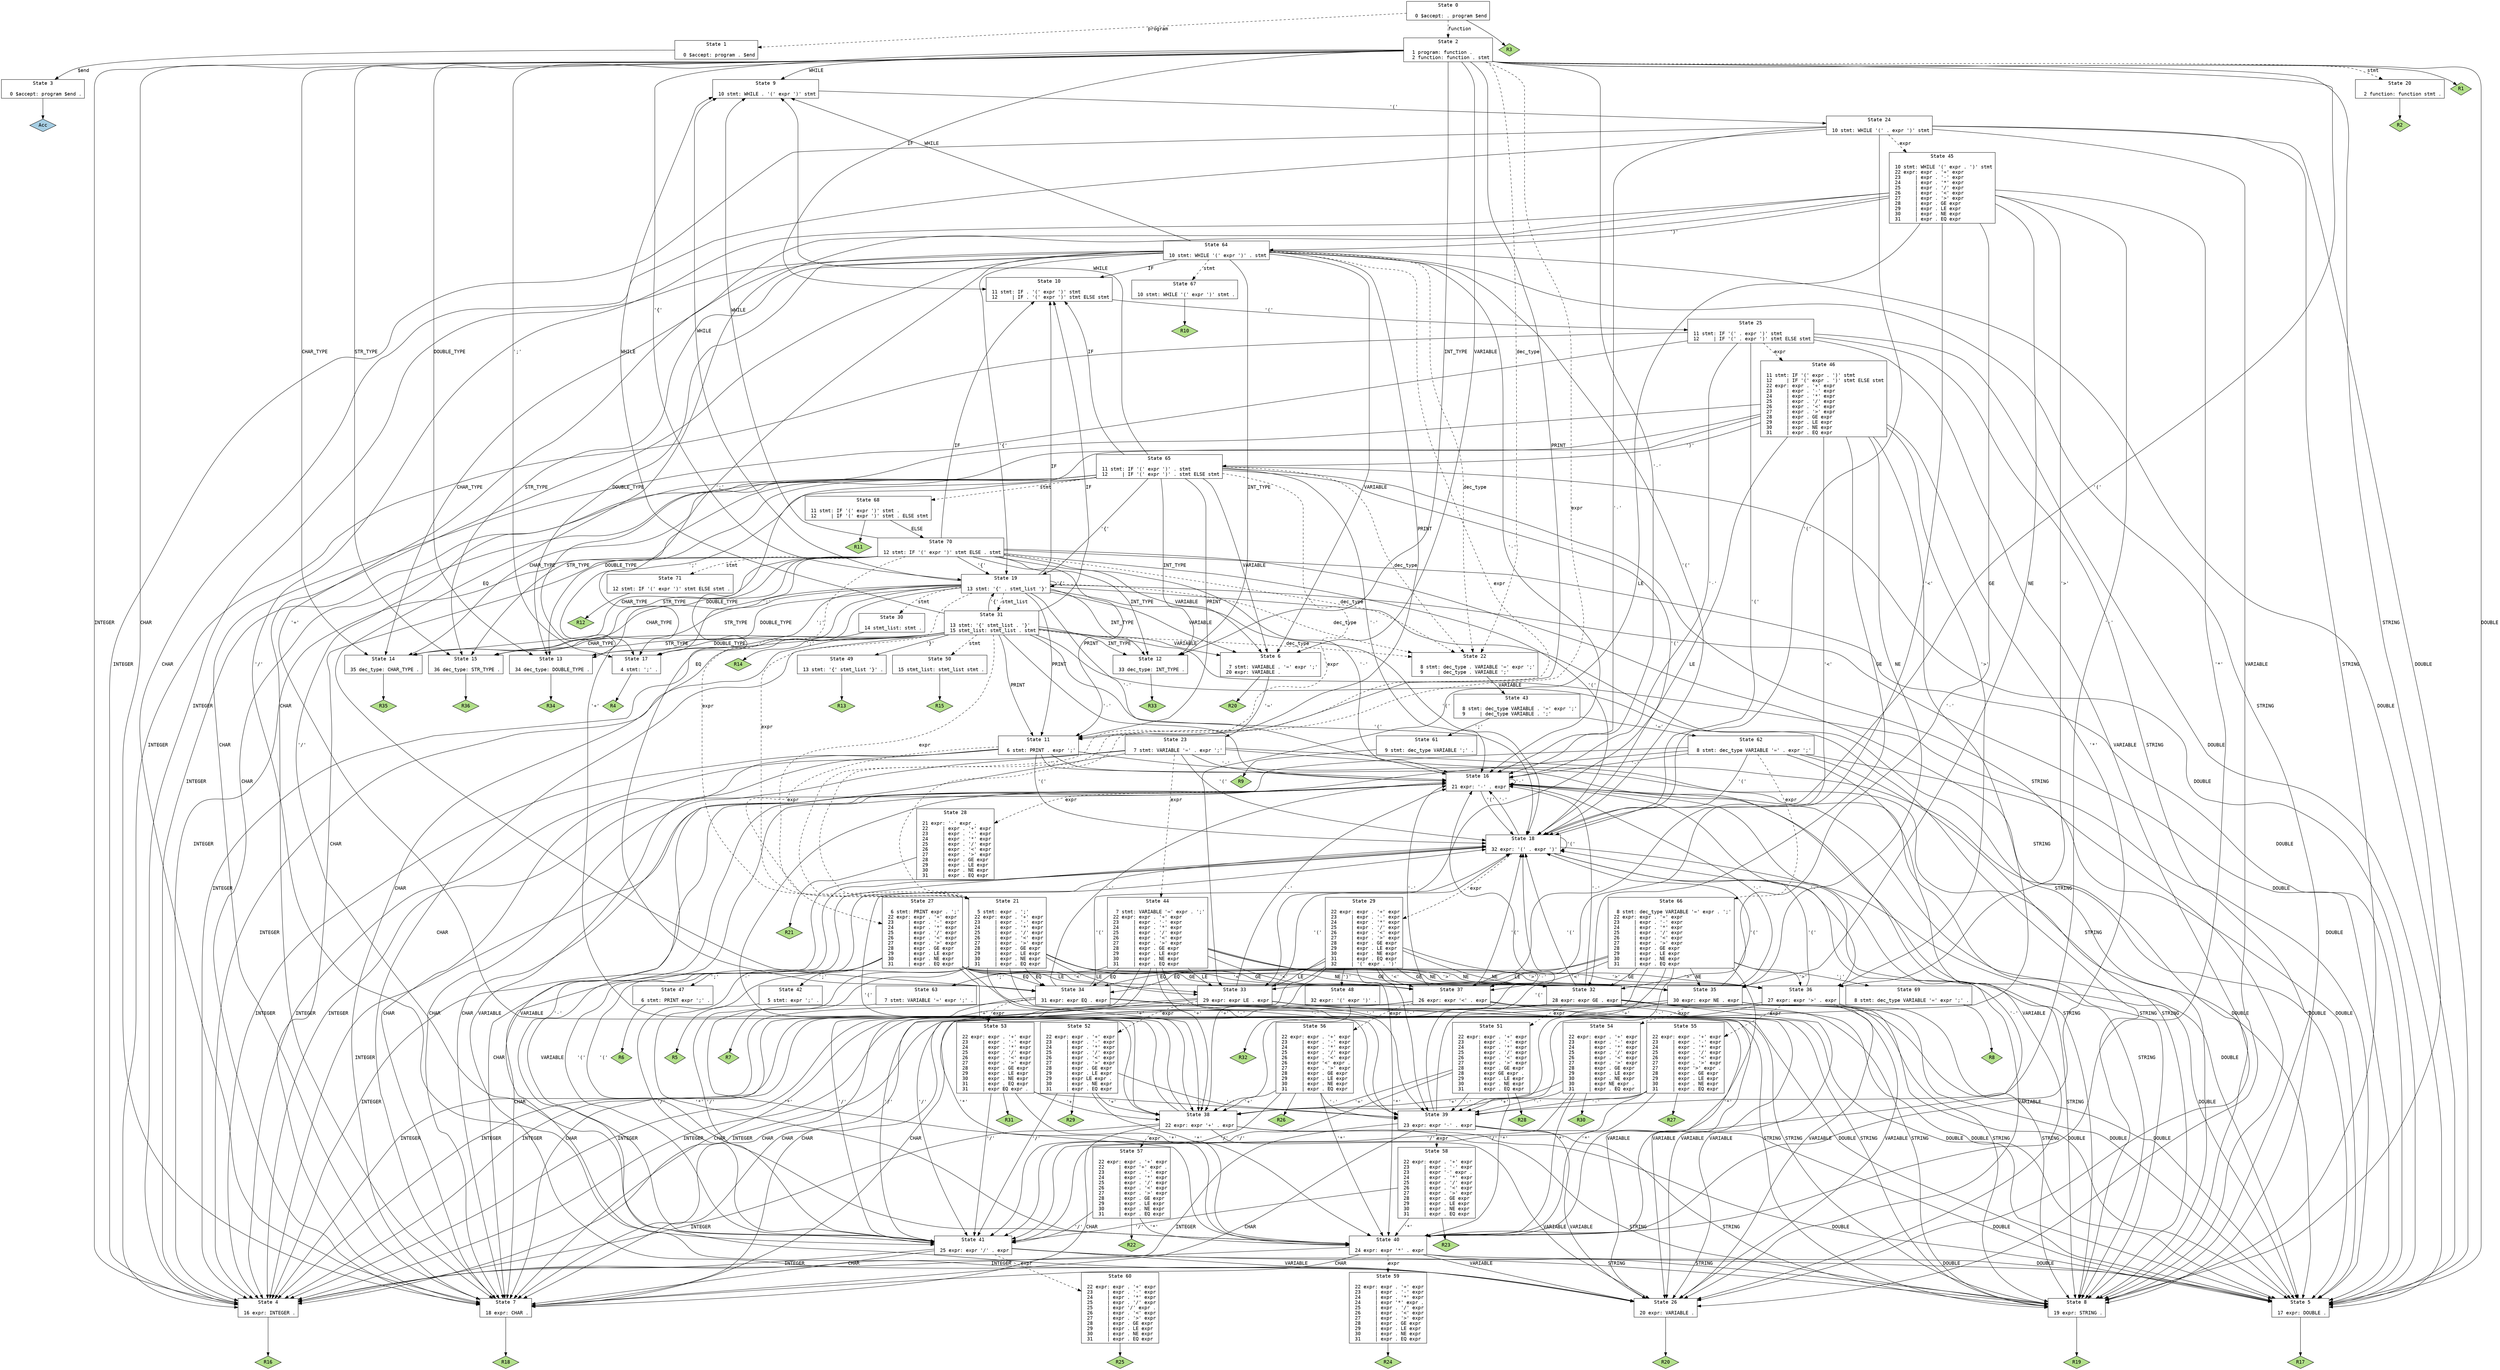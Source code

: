 // Generated by GNU Bison 3.0.4.
// Report bugs to <bug-bison@gnu.org>.
// Home page: <http://www.gnu.org/software/bison/>.

digraph "grammar.y"
{
  node [fontname = courier, shape = box, colorscheme = paired6]
  edge [fontname = courier]

  0 [label="State 0\n\l  0 $accept: . program $end\l"]
  0 -> 1 [style=dashed label="program"]
  0 -> 2 [style=dashed label="function"]
  0 -> "0R3" [style=solid]
 "0R3" [label="R3", fillcolor=3, shape=diamond, style=filled]
  1 [label="State 1\n\l  0 $accept: program . $end\l"]
  1 -> 3 [style=solid label="$end"]
  2 [label="State 2\n\l  1 program: function .\l  2 function: function . stmt\l"]
  2 -> 4 [style=solid label="INTEGER"]
  2 -> 5 [style=solid label="DOUBLE"]
  2 -> 6 [style=solid label="VARIABLE"]
  2 -> 7 [style=solid label="CHAR"]
  2 -> 8 [style=solid label="STRING"]
  2 -> 9 [style=solid label="WHILE"]
  2 -> 10 [style=solid label="IF"]
  2 -> 11 [style=solid label="PRINT"]
  2 -> 12 [style=solid label="INT_TYPE"]
  2 -> 13 [style=solid label="DOUBLE_TYPE"]
  2 -> 14 [style=solid label="CHAR_TYPE"]
  2 -> 15 [style=solid label="STR_TYPE"]
  2 -> 16 [style=solid label="'-'"]
  2 -> 17 [style=solid label="';'"]
  2 -> 18 [style=solid label="'('"]
  2 -> 19 [style=solid label="'{'"]
  2 -> 20 [style=dashed label="stmt"]
  2 -> 21 [style=dashed label="expr"]
  2 -> 22 [style=dashed label="dec_type"]
  2 -> "2R1" [style=solid]
 "2R1" [label="R1", fillcolor=3, shape=diamond, style=filled]
  3 [label="State 3\n\l  0 $accept: program $end .\l"]
  3 -> "3R0" [style=solid]
 "3R0" [label="Acc", fillcolor=1, shape=diamond, style=filled]
  4 [label="State 4\n\l 16 expr: INTEGER .\l"]
  4 -> "4R16" [style=solid]
 "4R16" [label="R16", fillcolor=3, shape=diamond, style=filled]
  5 [label="State 5\n\l 17 expr: DOUBLE .\l"]
  5 -> "5R17" [style=solid]
 "5R17" [label="R17", fillcolor=3, shape=diamond, style=filled]
  6 [label="State 6\n\l  7 stmt: VARIABLE . '=' expr ';'\l 20 expr: VARIABLE .\l"]
  6 -> 23 [style=solid label="'='"]
  6 -> "6R20" [style=solid]
 "6R20" [label="R20", fillcolor=3, shape=diamond, style=filled]
  7 [label="State 7\n\l 18 expr: CHAR .\l"]
  7 -> "7R18" [style=solid]
 "7R18" [label="R18", fillcolor=3, shape=diamond, style=filled]
  8 [label="State 8\n\l 19 expr: STRING .\l"]
  8 -> "8R19" [style=solid]
 "8R19" [label="R19", fillcolor=3, shape=diamond, style=filled]
  9 [label="State 9\n\l 10 stmt: WHILE . '(' expr ')' stmt\l"]
  9 -> 24 [style=solid label="'('"]
  10 [label="State 10\n\l 11 stmt: IF . '(' expr ')' stmt\l 12     | IF . '(' expr ')' stmt ELSE stmt\l"]
  10 -> 25 [style=solid label="'('"]
  11 [label="State 11\n\l  6 stmt: PRINT . expr ';'\l"]
  11 -> 4 [style=solid label="INTEGER"]
  11 -> 5 [style=solid label="DOUBLE"]
  11 -> 26 [style=solid label="VARIABLE"]
  11 -> 7 [style=solid label="CHAR"]
  11 -> 8 [style=solid label="STRING"]
  11 -> 16 [style=solid label="'-'"]
  11 -> 18 [style=solid label="'('"]
  11 -> 27 [style=dashed label="expr"]
  12 [label="State 12\n\l 33 dec_type: INT_TYPE .\l"]
  12 -> "12R33" [style=solid]
 "12R33" [label="R33", fillcolor=3, shape=diamond, style=filled]
  13 [label="State 13\n\l 34 dec_type: DOUBLE_TYPE .\l"]
  13 -> "13R34" [style=solid]
 "13R34" [label="R34", fillcolor=3, shape=diamond, style=filled]
  14 [label="State 14\n\l 35 dec_type: CHAR_TYPE .\l"]
  14 -> "14R35" [style=solid]
 "14R35" [label="R35", fillcolor=3, shape=diamond, style=filled]
  15 [label="State 15\n\l 36 dec_type: STR_TYPE .\l"]
  15 -> "15R36" [style=solid]
 "15R36" [label="R36", fillcolor=3, shape=diamond, style=filled]
  16 [label="State 16\n\l 21 expr: '-' . expr\l"]
  16 -> 4 [style=solid label="INTEGER"]
  16 -> 5 [style=solid label="DOUBLE"]
  16 -> 26 [style=solid label="VARIABLE"]
  16 -> 7 [style=solid label="CHAR"]
  16 -> 8 [style=solid label="STRING"]
  16 -> 16 [style=solid label="'-'"]
  16 -> 18 [style=solid label="'('"]
  16 -> 28 [style=dashed label="expr"]
  17 [label="State 17\n\l  4 stmt: ';' .\l"]
  17 -> "17R4" [style=solid]
 "17R4" [label="R4", fillcolor=3, shape=diamond, style=filled]
  18 [label="State 18\n\l 32 expr: '(' . expr ')'\l"]
  18 -> 4 [style=solid label="INTEGER"]
  18 -> 5 [style=solid label="DOUBLE"]
  18 -> 26 [style=solid label="VARIABLE"]
  18 -> 7 [style=solid label="CHAR"]
  18 -> 8 [style=solid label="STRING"]
  18 -> 16 [style=solid label="'-'"]
  18 -> 18 [style=solid label="'('"]
  18 -> 29 [style=dashed label="expr"]
  19 [label="State 19\n\l 13 stmt: '{' . stmt_list '}'\l"]
  19 -> 4 [style=solid label="INTEGER"]
  19 -> 5 [style=solid label="DOUBLE"]
  19 -> 6 [style=solid label="VARIABLE"]
  19 -> 7 [style=solid label="CHAR"]
  19 -> 8 [style=solid label="STRING"]
  19 -> 9 [style=solid label="WHILE"]
  19 -> 10 [style=solid label="IF"]
  19 -> 11 [style=solid label="PRINT"]
  19 -> 12 [style=solid label="INT_TYPE"]
  19 -> 13 [style=solid label="DOUBLE_TYPE"]
  19 -> 14 [style=solid label="CHAR_TYPE"]
  19 -> 15 [style=solid label="STR_TYPE"]
  19 -> 16 [style=solid label="'-'"]
  19 -> 17 [style=solid label="';'"]
  19 -> 18 [style=solid label="'('"]
  19 -> 19 [style=solid label="'{'"]
  19 -> 30 [style=dashed label="stmt"]
  19 -> 31 [style=dashed label="stmt_list"]
  19 -> 21 [style=dashed label="expr"]
  19 -> 22 [style=dashed label="dec_type"]
  20 [label="State 20\n\l  2 function: function stmt .\l"]
  20 -> "20R2" [style=solid]
 "20R2" [label="R2", fillcolor=3, shape=diamond, style=filled]
  21 [label="State 21\n\l  5 stmt: expr . ';'\l 22 expr: expr . '+' expr\l 23     | expr . '-' expr\l 24     | expr . '*' expr\l 25     | expr . '/' expr\l 26     | expr . '<' expr\l 27     | expr . '>' expr\l 28     | expr . GE expr\l 29     | expr . LE expr\l 30     | expr . NE expr\l 31     | expr . EQ expr\l"]
  21 -> 32 [style=solid label="GE"]
  21 -> 33 [style=solid label="LE"]
  21 -> 34 [style=solid label="EQ"]
  21 -> 35 [style=solid label="NE"]
  21 -> 36 [style=solid label="'>'"]
  21 -> 37 [style=solid label="'<'"]
  21 -> 38 [style=solid label="'+'"]
  21 -> 39 [style=solid label="'-'"]
  21 -> 40 [style=solid label="'*'"]
  21 -> 41 [style=solid label="'/'"]
  21 -> 42 [style=solid label="';'"]
  22 [label="State 22\n\l  8 stmt: dec_type . VARIABLE '=' expr ';'\l  9     | dec_type . VARIABLE ';'\l"]
  22 -> 43 [style=solid label="VARIABLE"]
  23 [label="State 23\n\l  7 stmt: VARIABLE '=' . expr ';'\l"]
  23 -> 4 [style=solid label="INTEGER"]
  23 -> 5 [style=solid label="DOUBLE"]
  23 -> 26 [style=solid label="VARIABLE"]
  23 -> 7 [style=solid label="CHAR"]
  23 -> 8 [style=solid label="STRING"]
  23 -> 16 [style=solid label="'-'"]
  23 -> 18 [style=solid label="'('"]
  23 -> 44 [style=dashed label="expr"]
  24 [label="State 24\n\l 10 stmt: WHILE '(' . expr ')' stmt\l"]
  24 -> 4 [style=solid label="INTEGER"]
  24 -> 5 [style=solid label="DOUBLE"]
  24 -> 26 [style=solid label="VARIABLE"]
  24 -> 7 [style=solid label="CHAR"]
  24 -> 8 [style=solid label="STRING"]
  24 -> 16 [style=solid label="'-'"]
  24 -> 18 [style=solid label="'('"]
  24 -> 45 [style=dashed label="expr"]
  25 [label="State 25\n\l 11 stmt: IF '(' . expr ')' stmt\l 12     | IF '(' . expr ')' stmt ELSE stmt\l"]
  25 -> 4 [style=solid label="INTEGER"]
  25 -> 5 [style=solid label="DOUBLE"]
  25 -> 26 [style=solid label="VARIABLE"]
  25 -> 7 [style=solid label="CHAR"]
  25 -> 8 [style=solid label="STRING"]
  25 -> 16 [style=solid label="'-'"]
  25 -> 18 [style=solid label="'('"]
  25 -> 46 [style=dashed label="expr"]
  26 [label="State 26\n\l 20 expr: VARIABLE .\l"]
  26 -> "26R20" [style=solid]
 "26R20" [label="R20", fillcolor=3, shape=diamond, style=filled]
  27 [label="State 27\n\l  6 stmt: PRINT expr . ';'\l 22 expr: expr . '+' expr\l 23     | expr . '-' expr\l 24     | expr . '*' expr\l 25     | expr . '/' expr\l 26     | expr . '<' expr\l 27     | expr . '>' expr\l 28     | expr . GE expr\l 29     | expr . LE expr\l 30     | expr . NE expr\l 31     | expr . EQ expr\l"]
  27 -> 32 [style=solid label="GE"]
  27 -> 33 [style=solid label="LE"]
  27 -> 34 [style=solid label="EQ"]
  27 -> 35 [style=solid label="NE"]
  27 -> 36 [style=solid label="'>'"]
  27 -> 37 [style=solid label="'<'"]
  27 -> 38 [style=solid label="'+'"]
  27 -> 39 [style=solid label="'-'"]
  27 -> 40 [style=solid label="'*'"]
  27 -> 41 [style=solid label="'/'"]
  27 -> 47 [style=solid label="';'"]
  28 [label="State 28\n\l 21 expr: '-' expr .\l 22     | expr . '+' expr\l 23     | expr . '-' expr\l 24     | expr . '*' expr\l 25     | expr . '/' expr\l 26     | expr . '<' expr\l 27     | expr . '>' expr\l 28     | expr . GE expr\l 29     | expr . LE expr\l 30     | expr . NE expr\l 31     | expr . EQ expr\l"]
  28 -> "28R21" [style=solid]
 "28R21" [label="R21", fillcolor=3, shape=diamond, style=filled]
  29 [label="State 29\n\l 22 expr: expr . '+' expr\l 23     | expr . '-' expr\l 24     | expr . '*' expr\l 25     | expr . '/' expr\l 26     | expr . '<' expr\l 27     | expr . '>' expr\l 28     | expr . GE expr\l 29     | expr . LE expr\l 30     | expr . NE expr\l 31     | expr . EQ expr\l 32     | '(' expr . ')'\l"]
  29 -> 32 [style=solid label="GE"]
  29 -> 33 [style=solid label="LE"]
  29 -> 34 [style=solid label="EQ"]
  29 -> 35 [style=solid label="NE"]
  29 -> 36 [style=solid label="'>'"]
  29 -> 37 [style=solid label="'<'"]
  29 -> 38 [style=solid label="'+'"]
  29 -> 39 [style=solid label="'-'"]
  29 -> 40 [style=solid label="'*'"]
  29 -> 41 [style=solid label="'/'"]
  29 -> 48 [style=solid label="')'"]
  30 [label="State 30\n\l 14 stmt_list: stmt .\l"]
  30 -> "30R14" [style=solid]
 "30R14" [label="R14", fillcolor=3, shape=diamond, style=filled]
  31 [label="State 31\n\l 13 stmt: '{' stmt_list . '}'\l 15 stmt_list: stmt_list . stmt\l"]
  31 -> 4 [style=solid label="INTEGER"]
  31 -> 5 [style=solid label="DOUBLE"]
  31 -> 6 [style=solid label="VARIABLE"]
  31 -> 7 [style=solid label="CHAR"]
  31 -> 8 [style=solid label="STRING"]
  31 -> 9 [style=solid label="WHILE"]
  31 -> 10 [style=solid label="IF"]
  31 -> 11 [style=solid label="PRINT"]
  31 -> 12 [style=solid label="INT_TYPE"]
  31 -> 13 [style=solid label="DOUBLE_TYPE"]
  31 -> 14 [style=solid label="CHAR_TYPE"]
  31 -> 15 [style=solid label="STR_TYPE"]
  31 -> 16 [style=solid label="'-'"]
  31 -> 17 [style=solid label="';'"]
  31 -> 18 [style=solid label="'('"]
  31 -> 19 [style=solid label="'{'"]
  31 -> 49 [style=solid label="'}'"]
  31 -> 50 [style=dashed label="stmt"]
  31 -> 21 [style=dashed label="expr"]
  31 -> 22 [style=dashed label="dec_type"]
  32 [label="State 32\n\l 28 expr: expr GE . expr\l"]
  32 -> 4 [style=solid label="INTEGER"]
  32 -> 5 [style=solid label="DOUBLE"]
  32 -> 26 [style=solid label="VARIABLE"]
  32 -> 7 [style=solid label="CHAR"]
  32 -> 8 [style=solid label="STRING"]
  32 -> 16 [style=solid label="'-'"]
  32 -> 18 [style=solid label="'('"]
  32 -> 51 [style=dashed label="expr"]
  33 [label="State 33\n\l 29 expr: expr LE . expr\l"]
  33 -> 4 [style=solid label="INTEGER"]
  33 -> 5 [style=solid label="DOUBLE"]
  33 -> 26 [style=solid label="VARIABLE"]
  33 -> 7 [style=solid label="CHAR"]
  33 -> 8 [style=solid label="STRING"]
  33 -> 16 [style=solid label="'-'"]
  33 -> 18 [style=solid label="'('"]
  33 -> 52 [style=dashed label="expr"]
  34 [label="State 34\n\l 31 expr: expr EQ . expr\l"]
  34 -> 4 [style=solid label="INTEGER"]
  34 -> 5 [style=solid label="DOUBLE"]
  34 -> 26 [style=solid label="VARIABLE"]
  34 -> 7 [style=solid label="CHAR"]
  34 -> 8 [style=solid label="STRING"]
  34 -> 16 [style=solid label="'-'"]
  34 -> 18 [style=solid label="'('"]
  34 -> 53 [style=dashed label="expr"]
  35 [label="State 35\n\l 30 expr: expr NE . expr\l"]
  35 -> 4 [style=solid label="INTEGER"]
  35 -> 5 [style=solid label="DOUBLE"]
  35 -> 26 [style=solid label="VARIABLE"]
  35 -> 7 [style=solid label="CHAR"]
  35 -> 8 [style=solid label="STRING"]
  35 -> 16 [style=solid label="'-'"]
  35 -> 18 [style=solid label="'('"]
  35 -> 54 [style=dashed label="expr"]
  36 [label="State 36\n\l 27 expr: expr '>' . expr\l"]
  36 -> 4 [style=solid label="INTEGER"]
  36 -> 5 [style=solid label="DOUBLE"]
  36 -> 26 [style=solid label="VARIABLE"]
  36 -> 7 [style=solid label="CHAR"]
  36 -> 8 [style=solid label="STRING"]
  36 -> 16 [style=solid label="'-'"]
  36 -> 18 [style=solid label="'('"]
  36 -> 55 [style=dashed label="expr"]
  37 [label="State 37\n\l 26 expr: expr '<' . expr\l"]
  37 -> 4 [style=solid label="INTEGER"]
  37 -> 5 [style=solid label="DOUBLE"]
  37 -> 26 [style=solid label="VARIABLE"]
  37 -> 7 [style=solid label="CHAR"]
  37 -> 8 [style=solid label="STRING"]
  37 -> 16 [style=solid label="'-'"]
  37 -> 18 [style=solid label="'('"]
  37 -> 56 [style=dashed label="expr"]
  38 [label="State 38\n\l 22 expr: expr '+' . expr\l"]
  38 -> 4 [style=solid label="INTEGER"]
  38 -> 5 [style=solid label="DOUBLE"]
  38 -> 26 [style=solid label="VARIABLE"]
  38 -> 7 [style=solid label="CHAR"]
  38 -> 8 [style=solid label="STRING"]
  38 -> 16 [style=solid label="'-'"]
  38 -> 18 [style=solid label="'('"]
  38 -> 57 [style=dashed label="expr"]
  39 [label="State 39\n\l 23 expr: expr '-' . expr\l"]
  39 -> 4 [style=solid label="INTEGER"]
  39 -> 5 [style=solid label="DOUBLE"]
  39 -> 26 [style=solid label="VARIABLE"]
  39 -> 7 [style=solid label="CHAR"]
  39 -> 8 [style=solid label="STRING"]
  39 -> 16 [style=solid label="'-'"]
  39 -> 18 [style=solid label="'('"]
  39 -> 58 [style=dashed label="expr"]
  40 [label="State 40\n\l 24 expr: expr '*' . expr\l"]
  40 -> 4 [style=solid label="INTEGER"]
  40 -> 5 [style=solid label="DOUBLE"]
  40 -> 26 [style=solid label="VARIABLE"]
  40 -> 7 [style=solid label="CHAR"]
  40 -> 8 [style=solid label="STRING"]
  40 -> 16 [style=solid label="'-'"]
  40 -> 18 [style=solid label="'('"]
  40 -> 59 [style=dashed label="expr"]
  41 [label="State 41\n\l 25 expr: expr '/' . expr\l"]
  41 -> 4 [style=solid label="INTEGER"]
  41 -> 5 [style=solid label="DOUBLE"]
  41 -> 26 [style=solid label="VARIABLE"]
  41 -> 7 [style=solid label="CHAR"]
  41 -> 8 [style=solid label="STRING"]
  41 -> 16 [style=solid label="'-'"]
  41 -> 18 [style=solid label="'('"]
  41 -> 60 [style=dashed label="expr"]
  42 [label="State 42\n\l  5 stmt: expr ';' .\l"]
  42 -> "42R5" [style=solid]
 "42R5" [label="R5", fillcolor=3, shape=diamond, style=filled]
  43 [label="State 43\n\l  8 stmt: dec_type VARIABLE . '=' expr ';'\l  9     | dec_type VARIABLE . ';'\l"]
  43 -> 61 [style=solid label="';'"]
  43 -> 62 [style=solid label="'='"]
  44 [label="State 44\n\l  7 stmt: VARIABLE '=' expr . ';'\l 22 expr: expr . '+' expr\l 23     | expr . '-' expr\l 24     | expr . '*' expr\l 25     | expr . '/' expr\l 26     | expr . '<' expr\l 27     | expr . '>' expr\l 28     | expr . GE expr\l 29     | expr . LE expr\l 30     | expr . NE expr\l 31     | expr . EQ expr\l"]
  44 -> 32 [style=solid label="GE"]
  44 -> 33 [style=solid label="LE"]
  44 -> 34 [style=solid label="EQ"]
  44 -> 35 [style=solid label="NE"]
  44 -> 36 [style=solid label="'>'"]
  44 -> 37 [style=solid label="'<'"]
  44 -> 38 [style=solid label="'+'"]
  44 -> 39 [style=solid label="'-'"]
  44 -> 40 [style=solid label="'*'"]
  44 -> 41 [style=solid label="'/'"]
  44 -> 63 [style=solid label="';'"]
  45 [label="State 45\n\l 10 stmt: WHILE '(' expr . ')' stmt\l 22 expr: expr . '+' expr\l 23     | expr . '-' expr\l 24     | expr . '*' expr\l 25     | expr . '/' expr\l 26     | expr . '<' expr\l 27     | expr . '>' expr\l 28     | expr . GE expr\l 29     | expr . LE expr\l 30     | expr . NE expr\l 31     | expr . EQ expr\l"]
  45 -> 32 [style=solid label="GE"]
  45 -> 33 [style=solid label="LE"]
  45 -> 34 [style=solid label="EQ"]
  45 -> 35 [style=solid label="NE"]
  45 -> 36 [style=solid label="'>'"]
  45 -> 37 [style=solid label="'<'"]
  45 -> 38 [style=solid label="'+'"]
  45 -> 39 [style=solid label="'-'"]
  45 -> 40 [style=solid label="'*'"]
  45 -> 41 [style=solid label="'/'"]
  45 -> 64 [style=solid label="')'"]
  46 [label="State 46\n\l 11 stmt: IF '(' expr . ')' stmt\l 12     | IF '(' expr . ')' stmt ELSE stmt\l 22 expr: expr . '+' expr\l 23     | expr . '-' expr\l 24     | expr . '*' expr\l 25     | expr . '/' expr\l 26     | expr . '<' expr\l 27     | expr . '>' expr\l 28     | expr . GE expr\l 29     | expr . LE expr\l 30     | expr . NE expr\l 31     | expr . EQ expr\l"]
  46 -> 32 [style=solid label="GE"]
  46 -> 33 [style=solid label="LE"]
  46 -> 34 [style=solid label="EQ"]
  46 -> 35 [style=solid label="NE"]
  46 -> 36 [style=solid label="'>'"]
  46 -> 37 [style=solid label="'<'"]
  46 -> 38 [style=solid label="'+'"]
  46 -> 39 [style=solid label="'-'"]
  46 -> 40 [style=solid label="'*'"]
  46 -> 41 [style=solid label="'/'"]
  46 -> 65 [style=solid label="')'"]
  47 [label="State 47\n\l  6 stmt: PRINT expr ';' .\l"]
  47 -> "47R6" [style=solid]
 "47R6" [label="R6", fillcolor=3, shape=diamond, style=filled]
  48 [label="State 48\n\l 32 expr: '(' expr ')' .\l"]
  48 -> "48R32" [style=solid]
 "48R32" [label="R32", fillcolor=3, shape=diamond, style=filled]
  49 [label="State 49\n\l 13 stmt: '{' stmt_list '}' .\l"]
  49 -> "49R13" [style=solid]
 "49R13" [label="R13", fillcolor=3, shape=diamond, style=filled]
  50 [label="State 50\n\l 15 stmt_list: stmt_list stmt .\l"]
  50 -> "50R15" [style=solid]
 "50R15" [label="R15", fillcolor=3, shape=diamond, style=filled]
  51 [label="State 51\n\l 22 expr: expr . '+' expr\l 23     | expr . '-' expr\l 24     | expr . '*' expr\l 25     | expr . '/' expr\l 26     | expr . '<' expr\l 27     | expr . '>' expr\l 28     | expr . GE expr\l 28     | expr GE expr .\l 29     | expr . LE expr\l 30     | expr . NE expr\l 31     | expr . EQ expr\l"]
  51 -> 38 [style=solid label="'+'"]
  51 -> 39 [style=solid label="'-'"]
  51 -> 40 [style=solid label="'*'"]
  51 -> 41 [style=solid label="'/'"]
  51 -> "51R28" [style=solid]
 "51R28" [label="R28", fillcolor=3, shape=diamond, style=filled]
  52 [label="State 52\n\l 22 expr: expr . '+' expr\l 23     | expr . '-' expr\l 24     | expr . '*' expr\l 25     | expr . '/' expr\l 26     | expr . '<' expr\l 27     | expr . '>' expr\l 28     | expr . GE expr\l 29     | expr . LE expr\l 29     | expr LE expr .\l 30     | expr . NE expr\l 31     | expr . EQ expr\l"]
  52 -> 38 [style=solid label="'+'"]
  52 -> 39 [style=solid label="'-'"]
  52 -> 40 [style=solid label="'*'"]
  52 -> 41 [style=solid label="'/'"]
  52 -> "52R29" [style=solid]
 "52R29" [label="R29", fillcolor=3, shape=diamond, style=filled]
  53 [label="State 53\n\l 22 expr: expr . '+' expr\l 23     | expr . '-' expr\l 24     | expr . '*' expr\l 25     | expr . '/' expr\l 26     | expr . '<' expr\l 27     | expr . '>' expr\l 28     | expr . GE expr\l 29     | expr . LE expr\l 30     | expr . NE expr\l 31     | expr . EQ expr\l 31     | expr EQ expr .\l"]
  53 -> 38 [style=solid label="'+'"]
  53 -> 39 [style=solid label="'-'"]
  53 -> 40 [style=solid label="'*'"]
  53 -> 41 [style=solid label="'/'"]
  53 -> "53R31" [style=solid]
 "53R31" [label="R31", fillcolor=3, shape=diamond, style=filled]
  54 [label="State 54\n\l 22 expr: expr . '+' expr\l 23     | expr . '-' expr\l 24     | expr . '*' expr\l 25     | expr . '/' expr\l 26     | expr . '<' expr\l 27     | expr . '>' expr\l 28     | expr . GE expr\l 29     | expr . LE expr\l 30     | expr . NE expr\l 30     | expr NE expr .\l 31     | expr . EQ expr\l"]
  54 -> 38 [style=solid label="'+'"]
  54 -> 39 [style=solid label="'-'"]
  54 -> 40 [style=solid label="'*'"]
  54 -> 41 [style=solid label="'/'"]
  54 -> "54R30" [style=solid]
 "54R30" [label="R30", fillcolor=3, shape=diamond, style=filled]
  55 [label="State 55\n\l 22 expr: expr . '+' expr\l 23     | expr . '-' expr\l 24     | expr . '*' expr\l 25     | expr . '/' expr\l 26     | expr . '<' expr\l 27     | expr . '>' expr\l 27     | expr '>' expr .\l 28     | expr . GE expr\l 29     | expr . LE expr\l 30     | expr . NE expr\l 31     | expr . EQ expr\l"]
  55 -> 38 [style=solid label="'+'"]
  55 -> 39 [style=solid label="'-'"]
  55 -> 40 [style=solid label="'*'"]
  55 -> 41 [style=solid label="'/'"]
  55 -> "55R27" [style=solid]
 "55R27" [label="R27", fillcolor=3, shape=diamond, style=filled]
  56 [label="State 56\n\l 22 expr: expr . '+' expr\l 23     | expr . '-' expr\l 24     | expr . '*' expr\l 25     | expr . '/' expr\l 26     | expr . '<' expr\l 26     | expr '<' expr .\l 27     | expr . '>' expr\l 28     | expr . GE expr\l 29     | expr . LE expr\l 30     | expr . NE expr\l 31     | expr . EQ expr\l"]
  56 -> 38 [style=solid label="'+'"]
  56 -> 39 [style=solid label="'-'"]
  56 -> 40 [style=solid label="'*'"]
  56 -> 41 [style=solid label="'/'"]
  56 -> "56R26" [style=solid]
 "56R26" [label="R26", fillcolor=3, shape=diamond, style=filled]
  57 [label="State 57\n\l 22 expr: expr . '+' expr\l 22     | expr '+' expr .\l 23     | expr . '-' expr\l 24     | expr . '*' expr\l 25     | expr . '/' expr\l 26     | expr . '<' expr\l 27     | expr . '>' expr\l 28     | expr . GE expr\l 29     | expr . LE expr\l 30     | expr . NE expr\l 31     | expr . EQ expr\l"]
  57 -> 40 [style=solid label="'*'"]
  57 -> 41 [style=solid label="'/'"]
  57 -> "57R22" [style=solid]
 "57R22" [label="R22", fillcolor=3, shape=diamond, style=filled]
  58 [label="State 58\n\l 22 expr: expr . '+' expr\l 23     | expr . '-' expr\l 23     | expr '-' expr .\l 24     | expr . '*' expr\l 25     | expr . '/' expr\l 26     | expr . '<' expr\l 27     | expr . '>' expr\l 28     | expr . GE expr\l 29     | expr . LE expr\l 30     | expr . NE expr\l 31     | expr . EQ expr\l"]
  58 -> 40 [style=solid label="'*'"]
  58 -> 41 [style=solid label="'/'"]
  58 -> "58R23" [style=solid]
 "58R23" [label="R23", fillcolor=3, shape=diamond, style=filled]
  59 [label="State 59\n\l 22 expr: expr . '+' expr\l 23     | expr . '-' expr\l 24     | expr . '*' expr\l 24     | expr '*' expr .\l 25     | expr . '/' expr\l 26     | expr . '<' expr\l 27     | expr . '>' expr\l 28     | expr . GE expr\l 29     | expr . LE expr\l 30     | expr . NE expr\l 31     | expr . EQ expr\l"]
  59 -> "59R24" [style=solid]
 "59R24" [label="R24", fillcolor=3, shape=diamond, style=filled]
  60 [label="State 60\n\l 22 expr: expr . '+' expr\l 23     | expr . '-' expr\l 24     | expr . '*' expr\l 25     | expr . '/' expr\l 25     | expr '/' expr .\l 26     | expr . '<' expr\l 27     | expr . '>' expr\l 28     | expr . GE expr\l 29     | expr . LE expr\l 30     | expr . NE expr\l 31     | expr . EQ expr\l"]
  60 -> "60R25" [style=solid]
 "60R25" [label="R25", fillcolor=3, shape=diamond, style=filled]
  61 [label="State 61\n\l  9 stmt: dec_type VARIABLE ';' .\l"]
  61 -> "61R9" [style=solid]
 "61R9" [label="R9", fillcolor=3, shape=diamond, style=filled]
  62 [label="State 62\n\l  8 stmt: dec_type VARIABLE '=' . expr ';'\l"]
  62 -> 4 [style=solid label="INTEGER"]
  62 -> 5 [style=solid label="DOUBLE"]
  62 -> 26 [style=solid label="VARIABLE"]
  62 -> 7 [style=solid label="CHAR"]
  62 -> 8 [style=solid label="STRING"]
  62 -> 16 [style=solid label="'-'"]
  62 -> 18 [style=solid label="'('"]
  62 -> 66 [style=dashed label="expr"]
  63 [label="State 63\n\l  7 stmt: VARIABLE '=' expr ';' .\l"]
  63 -> "63R7" [style=solid]
 "63R7" [label="R7", fillcolor=3, shape=diamond, style=filled]
  64 [label="State 64\n\l 10 stmt: WHILE '(' expr ')' . stmt\l"]
  64 -> 4 [style=solid label="INTEGER"]
  64 -> 5 [style=solid label="DOUBLE"]
  64 -> 6 [style=solid label="VARIABLE"]
  64 -> 7 [style=solid label="CHAR"]
  64 -> 8 [style=solid label="STRING"]
  64 -> 9 [style=solid label="WHILE"]
  64 -> 10 [style=solid label="IF"]
  64 -> 11 [style=solid label="PRINT"]
  64 -> 12 [style=solid label="INT_TYPE"]
  64 -> 13 [style=solid label="DOUBLE_TYPE"]
  64 -> 14 [style=solid label="CHAR_TYPE"]
  64 -> 15 [style=solid label="STR_TYPE"]
  64 -> 16 [style=solid label="'-'"]
  64 -> 17 [style=solid label="';'"]
  64 -> 18 [style=solid label="'('"]
  64 -> 19 [style=solid label="'{'"]
  64 -> 67 [style=dashed label="stmt"]
  64 -> 21 [style=dashed label="expr"]
  64 -> 22 [style=dashed label="dec_type"]
  65 [label="State 65\n\l 11 stmt: IF '(' expr ')' . stmt\l 12     | IF '(' expr ')' . stmt ELSE stmt\l"]
  65 -> 4 [style=solid label="INTEGER"]
  65 -> 5 [style=solid label="DOUBLE"]
  65 -> 6 [style=solid label="VARIABLE"]
  65 -> 7 [style=solid label="CHAR"]
  65 -> 8 [style=solid label="STRING"]
  65 -> 9 [style=solid label="WHILE"]
  65 -> 10 [style=solid label="IF"]
  65 -> 11 [style=solid label="PRINT"]
  65 -> 12 [style=solid label="INT_TYPE"]
  65 -> 13 [style=solid label="DOUBLE_TYPE"]
  65 -> 14 [style=solid label="CHAR_TYPE"]
  65 -> 15 [style=solid label="STR_TYPE"]
  65 -> 16 [style=solid label="'-'"]
  65 -> 17 [style=solid label="';'"]
  65 -> 18 [style=solid label="'('"]
  65 -> 19 [style=solid label="'{'"]
  65 -> 68 [style=dashed label="stmt"]
  65 -> 21 [style=dashed label="expr"]
  65 -> 22 [style=dashed label="dec_type"]
  66 [label="State 66\n\l  8 stmt: dec_type VARIABLE '=' expr . ';'\l 22 expr: expr . '+' expr\l 23     | expr . '-' expr\l 24     | expr . '*' expr\l 25     | expr . '/' expr\l 26     | expr . '<' expr\l 27     | expr . '>' expr\l 28     | expr . GE expr\l 29     | expr . LE expr\l 30     | expr . NE expr\l 31     | expr . EQ expr\l"]
  66 -> 32 [style=solid label="GE"]
  66 -> 33 [style=solid label="LE"]
  66 -> 34 [style=solid label="EQ"]
  66 -> 35 [style=solid label="NE"]
  66 -> 36 [style=solid label="'>'"]
  66 -> 37 [style=solid label="'<'"]
  66 -> 38 [style=solid label="'+'"]
  66 -> 39 [style=solid label="'-'"]
  66 -> 40 [style=solid label="'*'"]
  66 -> 41 [style=solid label="'/'"]
  66 -> 69 [style=solid label="';'"]
  67 [label="State 67\n\l 10 stmt: WHILE '(' expr ')' stmt .\l"]
  67 -> "67R10" [style=solid]
 "67R10" [label="R10", fillcolor=3, shape=diamond, style=filled]
  68 [label="State 68\n\l 11 stmt: IF '(' expr ')' stmt .\l 12     | IF '(' expr ')' stmt . ELSE stmt\l"]
  68 -> 70 [style=solid label="ELSE"]
  68 -> "68R11" [style=solid]
 "68R11" [label="R11", fillcolor=3, shape=diamond, style=filled]
  69 [label="State 69\n\l  8 stmt: dec_type VARIABLE '=' expr ';' .\l"]
  69 -> "69R8" [style=solid]
 "69R8" [label="R8", fillcolor=3, shape=diamond, style=filled]
  70 [label="State 70\n\l 12 stmt: IF '(' expr ')' stmt ELSE . stmt\l"]
  70 -> 4 [style=solid label="INTEGER"]
  70 -> 5 [style=solid label="DOUBLE"]
  70 -> 6 [style=solid label="VARIABLE"]
  70 -> 7 [style=solid label="CHAR"]
  70 -> 8 [style=solid label="STRING"]
  70 -> 9 [style=solid label="WHILE"]
  70 -> 10 [style=solid label="IF"]
  70 -> 11 [style=solid label="PRINT"]
  70 -> 12 [style=solid label="INT_TYPE"]
  70 -> 13 [style=solid label="DOUBLE_TYPE"]
  70 -> 14 [style=solid label="CHAR_TYPE"]
  70 -> 15 [style=solid label="STR_TYPE"]
  70 -> 16 [style=solid label="'-'"]
  70 -> 17 [style=solid label="';'"]
  70 -> 18 [style=solid label="'('"]
  70 -> 19 [style=solid label="'{'"]
  70 -> 71 [style=dashed label="stmt"]
  70 -> 21 [style=dashed label="expr"]
  70 -> 22 [style=dashed label="dec_type"]
  71 [label="State 71\n\l 12 stmt: IF '(' expr ')' stmt ELSE stmt .\l"]
  71 -> "71R12" [style=solid]
 "71R12" [label="R12", fillcolor=3, shape=diamond, style=filled]
}
